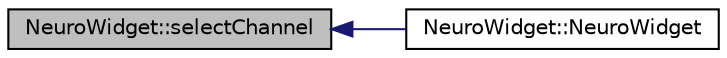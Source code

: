 digraph "NeuroWidget::selectChannel"
{
 // INTERACTIVE_SVG=YES
  edge [fontname="Helvetica",fontsize="10",labelfontname="Helvetica",labelfontsize="10"];
  node [fontname="Helvetica",fontsize="10",shape=record];
  rankdir="LR";
  Node1 [label="NeuroWidget::selectChannel",height=0.2,width=0.4,color="black", fillcolor="grey75", style="filled", fontcolor="black"];
  Node1 -> Node2 [dir="back",color="midnightblue",fontsize="10",style="solid",fontname="Helvetica"];
  Node2 [label="NeuroWidget::NeuroWidget",height=0.2,width=0.4,color="black", fillcolor="white", style="filled",URL="$d9/d12/class_neuro_widget.html#a50157784003ec2f5b2d8c2cb873d4b71"];
}
